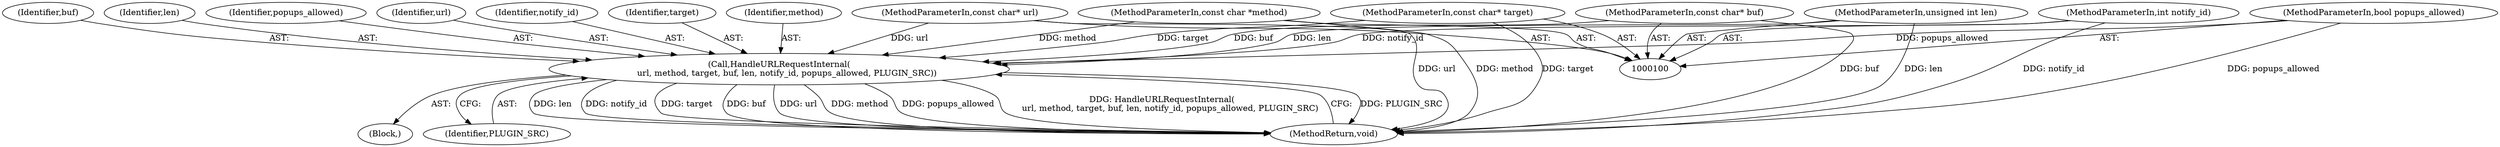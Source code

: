 digraph "0_Chrome_ea3d1d84be3d6f97bf50e76511c9e26af6895533_37@pointer" {
"1000109" [label="(Call,HandleURLRequestInternal(\n      url, method, target, buf, len, notify_id, popups_allowed, PLUGIN_SRC))"];
"1000101" [label="(MethodParameterIn,const char* url)"];
"1000102" [label="(MethodParameterIn,const char *method)"];
"1000103" [label="(MethodParameterIn,const char* target)"];
"1000104" [label="(MethodParameterIn,const char* buf)"];
"1000105" [label="(MethodParameterIn,unsigned int len)"];
"1000106" [label="(MethodParameterIn,int notify_id)"];
"1000107" [label="(MethodParameterIn,bool popups_allowed)"];
"1000108" [label="(Block,)"];
"1000107" [label="(MethodParameterIn,bool popups_allowed)"];
"1000116" [label="(Identifier,popups_allowed)"];
"1000110" [label="(Identifier,url)"];
"1000115" [label="(Identifier,notify_id)"];
"1000112" [label="(Identifier,target)"];
"1000109" [label="(Call,HandleURLRequestInternal(\n      url, method, target, buf, len, notify_id, popups_allowed, PLUGIN_SRC))"];
"1000111" [label="(Identifier,method)"];
"1000103" [label="(MethodParameterIn,const char* target)"];
"1000117" [label="(Identifier,PLUGIN_SRC)"];
"1000102" [label="(MethodParameterIn,const char *method)"];
"1000113" [label="(Identifier,buf)"];
"1000118" [label="(MethodReturn,void)"];
"1000104" [label="(MethodParameterIn,const char* buf)"];
"1000106" [label="(MethodParameterIn,int notify_id)"];
"1000101" [label="(MethodParameterIn,const char* url)"];
"1000105" [label="(MethodParameterIn,unsigned int len)"];
"1000114" [label="(Identifier,len)"];
"1000109" -> "1000108"  [label="AST: "];
"1000109" -> "1000117"  [label="CFG: "];
"1000110" -> "1000109"  [label="AST: "];
"1000111" -> "1000109"  [label="AST: "];
"1000112" -> "1000109"  [label="AST: "];
"1000113" -> "1000109"  [label="AST: "];
"1000114" -> "1000109"  [label="AST: "];
"1000115" -> "1000109"  [label="AST: "];
"1000116" -> "1000109"  [label="AST: "];
"1000117" -> "1000109"  [label="AST: "];
"1000118" -> "1000109"  [label="CFG: "];
"1000109" -> "1000118"  [label="DDG: PLUGIN_SRC"];
"1000109" -> "1000118"  [label="DDG: len"];
"1000109" -> "1000118"  [label="DDG: notify_id"];
"1000109" -> "1000118"  [label="DDG: target"];
"1000109" -> "1000118"  [label="DDG: buf"];
"1000109" -> "1000118"  [label="DDG: url"];
"1000109" -> "1000118"  [label="DDG: method"];
"1000109" -> "1000118"  [label="DDG: popups_allowed"];
"1000109" -> "1000118"  [label="DDG: HandleURLRequestInternal(\n      url, method, target, buf, len, notify_id, popups_allowed, PLUGIN_SRC)"];
"1000101" -> "1000109"  [label="DDG: url"];
"1000102" -> "1000109"  [label="DDG: method"];
"1000103" -> "1000109"  [label="DDG: target"];
"1000104" -> "1000109"  [label="DDG: buf"];
"1000105" -> "1000109"  [label="DDG: len"];
"1000106" -> "1000109"  [label="DDG: notify_id"];
"1000107" -> "1000109"  [label="DDG: popups_allowed"];
"1000101" -> "1000100"  [label="AST: "];
"1000101" -> "1000118"  [label="DDG: url"];
"1000102" -> "1000100"  [label="AST: "];
"1000102" -> "1000118"  [label="DDG: method"];
"1000103" -> "1000100"  [label="AST: "];
"1000103" -> "1000118"  [label="DDG: target"];
"1000104" -> "1000100"  [label="AST: "];
"1000104" -> "1000118"  [label="DDG: buf"];
"1000105" -> "1000100"  [label="AST: "];
"1000105" -> "1000118"  [label="DDG: len"];
"1000106" -> "1000100"  [label="AST: "];
"1000106" -> "1000118"  [label="DDG: notify_id"];
"1000107" -> "1000100"  [label="AST: "];
"1000107" -> "1000118"  [label="DDG: popups_allowed"];
}
